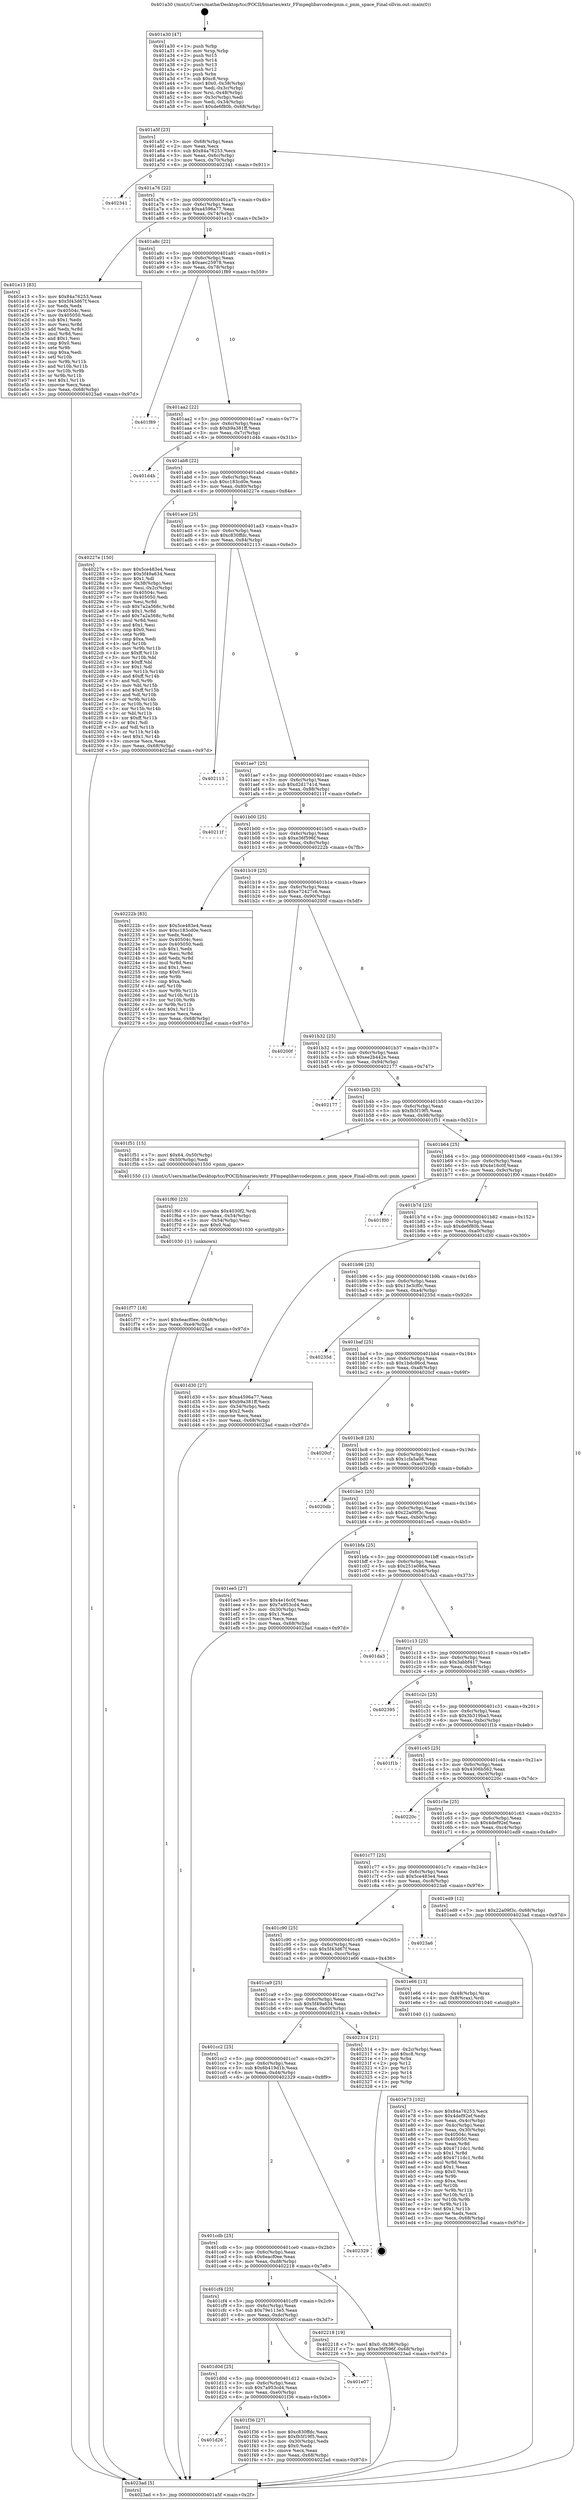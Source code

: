 digraph "0x401a30" {
  label = "0x401a30 (/mnt/c/Users/mathe/Desktop/tcc/POCII/binaries/extr_FFmpeglibavcodecpnm.c_pnm_space_Final-ollvm.out::main(0))"
  labelloc = "t"
  node[shape=record]

  Entry [label="",width=0.3,height=0.3,shape=circle,fillcolor=black,style=filled]
  "0x401a5f" [label="{
     0x401a5f [23]\l
     | [instrs]\l
     &nbsp;&nbsp;0x401a5f \<+3\>: mov -0x68(%rbp),%eax\l
     &nbsp;&nbsp;0x401a62 \<+2\>: mov %eax,%ecx\l
     &nbsp;&nbsp;0x401a64 \<+6\>: sub $0x84a76253,%ecx\l
     &nbsp;&nbsp;0x401a6a \<+3\>: mov %eax,-0x6c(%rbp)\l
     &nbsp;&nbsp;0x401a6d \<+3\>: mov %ecx,-0x70(%rbp)\l
     &nbsp;&nbsp;0x401a70 \<+6\>: je 0000000000402341 \<main+0x911\>\l
  }"]
  "0x402341" [label="{
     0x402341\l
  }", style=dashed]
  "0x401a76" [label="{
     0x401a76 [22]\l
     | [instrs]\l
     &nbsp;&nbsp;0x401a76 \<+5\>: jmp 0000000000401a7b \<main+0x4b\>\l
     &nbsp;&nbsp;0x401a7b \<+3\>: mov -0x6c(%rbp),%eax\l
     &nbsp;&nbsp;0x401a7e \<+5\>: sub $0xa4596a77,%eax\l
     &nbsp;&nbsp;0x401a83 \<+3\>: mov %eax,-0x74(%rbp)\l
     &nbsp;&nbsp;0x401a86 \<+6\>: je 0000000000401e13 \<main+0x3e3\>\l
  }"]
  Exit [label="",width=0.3,height=0.3,shape=circle,fillcolor=black,style=filled,peripheries=2]
  "0x401e13" [label="{
     0x401e13 [83]\l
     | [instrs]\l
     &nbsp;&nbsp;0x401e13 \<+5\>: mov $0x84a76253,%eax\l
     &nbsp;&nbsp;0x401e18 \<+5\>: mov $0x5f43d67f,%ecx\l
     &nbsp;&nbsp;0x401e1d \<+2\>: xor %edx,%edx\l
     &nbsp;&nbsp;0x401e1f \<+7\>: mov 0x40504c,%esi\l
     &nbsp;&nbsp;0x401e26 \<+7\>: mov 0x405050,%edi\l
     &nbsp;&nbsp;0x401e2d \<+3\>: sub $0x1,%edx\l
     &nbsp;&nbsp;0x401e30 \<+3\>: mov %esi,%r8d\l
     &nbsp;&nbsp;0x401e33 \<+3\>: add %edx,%r8d\l
     &nbsp;&nbsp;0x401e36 \<+4\>: imul %r8d,%esi\l
     &nbsp;&nbsp;0x401e3a \<+3\>: and $0x1,%esi\l
     &nbsp;&nbsp;0x401e3d \<+3\>: cmp $0x0,%esi\l
     &nbsp;&nbsp;0x401e40 \<+4\>: sete %r9b\l
     &nbsp;&nbsp;0x401e44 \<+3\>: cmp $0xa,%edi\l
     &nbsp;&nbsp;0x401e47 \<+4\>: setl %r10b\l
     &nbsp;&nbsp;0x401e4b \<+3\>: mov %r9b,%r11b\l
     &nbsp;&nbsp;0x401e4e \<+3\>: and %r10b,%r11b\l
     &nbsp;&nbsp;0x401e51 \<+3\>: xor %r10b,%r9b\l
     &nbsp;&nbsp;0x401e54 \<+3\>: or %r9b,%r11b\l
     &nbsp;&nbsp;0x401e57 \<+4\>: test $0x1,%r11b\l
     &nbsp;&nbsp;0x401e5b \<+3\>: cmovne %ecx,%eax\l
     &nbsp;&nbsp;0x401e5e \<+3\>: mov %eax,-0x68(%rbp)\l
     &nbsp;&nbsp;0x401e61 \<+5\>: jmp 00000000004023ad \<main+0x97d\>\l
  }"]
  "0x401a8c" [label="{
     0x401a8c [22]\l
     | [instrs]\l
     &nbsp;&nbsp;0x401a8c \<+5\>: jmp 0000000000401a91 \<main+0x61\>\l
     &nbsp;&nbsp;0x401a91 \<+3\>: mov -0x6c(%rbp),%eax\l
     &nbsp;&nbsp;0x401a94 \<+5\>: sub $0xaec25978,%eax\l
     &nbsp;&nbsp;0x401a99 \<+3\>: mov %eax,-0x78(%rbp)\l
     &nbsp;&nbsp;0x401a9c \<+6\>: je 0000000000401f89 \<main+0x559\>\l
  }"]
  "0x401f77" [label="{
     0x401f77 [18]\l
     | [instrs]\l
     &nbsp;&nbsp;0x401f77 \<+7\>: movl $0x6eacf0ee,-0x68(%rbp)\l
     &nbsp;&nbsp;0x401f7e \<+6\>: mov %eax,-0xe4(%rbp)\l
     &nbsp;&nbsp;0x401f84 \<+5\>: jmp 00000000004023ad \<main+0x97d\>\l
  }"]
  "0x401f89" [label="{
     0x401f89\l
  }", style=dashed]
  "0x401aa2" [label="{
     0x401aa2 [22]\l
     | [instrs]\l
     &nbsp;&nbsp;0x401aa2 \<+5\>: jmp 0000000000401aa7 \<main+0x77\>\l
     &nbsp;&nbsp;0x401aa7 \<+3\>: mov -0x6c(%rbp),%eax\l
     &nbsp;&nbsp;0x401aaa \<+5\>: sub $0xb9a381ff,%eax\l
     &nbsp;&nbsp;0x401aaf \<+3\>: mov %eax,-0x7c(%rbp)\l
     &nbsp;&nbsp;0x401ab2 \<+6\>: je 0000000000401d4b \<main+0x31b\>\l
  }"]
  "0x401f60" [label="{
     0x401f60 [23]\l
     | [instrs]\l
     &nbsp;&nbsp;0x401f60 \<+10\>: movabs $0x4030f2,%rdi\l
     &nbsp;&nbsp;0x401f6a \<+3\>: mov %eax,-0x54(%rbp)\l
     &nbsp;&nbsp;0x401f6d \<+3\>: mov -0x54(%rbp),%esi\l
     &nbsp;&nbsp;0x401f70 \<+2\>: mov $0x0,%al\l
     &nbsp;&nbsp;0x401f72 \<+5\>: call 0000000000401030 \<printf@plt\>\l
     | [calls]\l
     &nbsp;&nbsp;0x401030 \{1\} (unknown)\l
  }"]
  "0x401d4b" [label="{
     0x401d4b\l
  }", style=dashed]
  "0x401ab8" [label="{
     0x401ab8 [22]\l
     | [instrs]\l
     &nbsp;&nbsp;0x401ab8 \<+5\>: jmp 0000000000401abd \<main+0x8d\>\l
     &nbsp;&nbsp;0x401abd \<+3\>: mov -0x6c(%rbp),%eax\l
     &nbsp;&nbsp;0x401ac0 \<+5\>: sub $0xc183cd0e,%eax\l
     &nbsp;&nbsp;0x401ac5 \<+3\>: mov %eax,-0x80(%rbp)\l
     &nbsp;&nbsp;0x401ac8 \<+6\>: je 000000000040227e \<main+0x84e\>\l
  }"]
  "0x401d26" [label="{
     0x401d26\l
  }", style=dashed]
  "0x40227e" [label="{
     0x40227e [150]\l
     | [instrs]\l
     &nbsp;&nbsp;0x40227e \<+5\>: mov $0x5ce483e4,%eax\l
     &nbsp;&nbsp;0x402283 \<+5\>: mov $0x5f49a634,%ecx\l
     &nbsp;&nbsp;0x402288 \<+2\>: mov $0x1,%dl\l
     &nbsp;&nbsp;0x40228a \<+3\>: mov -0x38(%rbp),%esi\l
     &nbsp;&nbsp;0x40228d \<+3\>: mov %esi,-0x2c(%rbp)\l
     &nbsp;&nbsp;0x402290 \<+7\>: mov 0x40504c,%esi\l
     &nbsp;&nbsp;0x402297 \<+7\>: mov 0x405050,%edi\l
     &nbsp;&nbsp;0x40229e \<+3\>: mov %esi,%r8d\l
     &nbsp;&nbsp;0x4022a1 \<+7\>: sub $0x7a2a568c,%r8d\l
     &nbsp;&nbsp;0x4022a8 \<+4\>: sub $0x1,%r8d\l
     &nbsp;&nbsp;0x4022ac \<+7\>: add $0x7a2a568c,%r8d\l
     &nbsp;&nbsp;0x4022b3 \<+4\>: imul %r8d,%esi\l
     &nbsp;&nbsp;0x4022b7 \<+3\>: and $0x1,%esi\l
     &nbsp;&nbsp;0x4022ba \<+3\>: cmp $0x0,%esi\l
     &nbsp;&nbsp;0x4022bd \<+4\>: sete %r9b\l
     &nbsp;&nbsp;0x4022c1 \<+3\>: cmp $0xa,%edi\l
     &nbsp;&nbsp;0x4022c4 \<+4\>: setl %r10b\l
     &nbsp;&nbsp;0x4022c8 \<+3\>: mov %r9b,%r11b\l
     &nbsp;&nbsp;0x4022cb \<+4\>: xor $0xff,%r11b\l
     &nbsp;&nbsp;0x4022cf \<+3\>: mov %r10b,%bl\l
     &nbsp;&nbsp;0x4022d2 \<+3\>: xor $0xff,%bl\l
     &nbsp;&nbsp;0x4022d5 \<+3\>: xor $0x1,%dl\l
     &nbsp;&nbsp;0x4022d8 \<+3\>: mov %r11b,%r14b\l
     &nbsp;&nbsp;0x4022db \<+4\>: and $0xff,%r14b\l
     &nbsp;&nbsp;0x4022df \<+3\>: and %dl,%r9b\l
     &nbsp;&nbsp;0x4022e2 \<+3\>: mov %bl,%r15b\l
     &nbsp;&nbsp;0x4022e5 \<+4\>: and $0xff,%r15b\l
     &nbsp;&nbsp;0x4022e9 \<+3\>: and %dl,%r10b\l
     &nbsp;&nbsp;0x4022ec \<+3\>: or %r9b,%r14b\l
     &nbsp;&nbsp;0x4022ef \<+3\>: or %r10b,%r15b\l
     &nbsp;&nbsp;0x4022f2 \<+3\>: xor %r15b,%r14b\l
     &nbsp;&nbsp;0x4022f5 \<+3\>: or %bl,%r11b\l
     &nbsp;&nbsp;0x4022f8 \<+4\>: xor $0xff,%r11b\l
     &nbsp;&nbsp;0x4022fc \<+3\>: or $0x1,%dl\l
     &nbsp;&nbsp;0x4022ff \<+3\>: and %dl,%r11b\l
     &nbsp;&nbsp;0x402302 \<+3\>: or %r11b,%r14b\l
     &nbsp;&nbsp;0x402305 \<+4\>: test $0x1,%r14b\l
     &nbsp;&nbsp;0x402309 \<+3\>: cmovne %ecx,%eax\l
     &nbsp;&nbsp;0x40230c \<+3\>: mov %eax,-0x68(%rbp)\l
     &nbsp;&nbsp;0x40230f \<+5\>: jmp 00000000004023ad \<main+0x97d\>\l
  }"]
  "0x401ace" [label="{
     0x401ace [25]\l
     | [instrs]\l
     &nbsp;&nbsp;0x401ace \<+5\>: jmp 0000000000401ad3 \<main+0xa3\>\l
     &nbsp;&nbsp;0x401ad3 \<+3\>: mov -0x6c(%rbp),%eax\l
     &nbsp;&nbsp;0x401ad6 \<+5\>: sub $0xc830ffdc,%eax\l
     &nbsp;&nbsp;0x401adb \<+6\>: mov %eax,-0x84(%rbp)\l
     &nbsp;&nbsp;0x401ae1 \<+6\>: je 0000000000402113 \<main+0x6e3\>\l
  }"]
  "0x401f36" [label="{
     0x401f36 [27]\l
     | [instrs]\l
     &nbsp;&nbsp;0x401f36 \<+5\>: mov $0xc830ffdc,%eax\l
     &nbsp;&nbsp;0x401f3b \<+5\>: mov $0xfb5f19f5,%ecx\l
     &nbsp;&nbsp;0x401f40 \<+3\>: mov -0x30(%rbp),%edx\l
     &nbsp;&nbsp;0x401f43 \<+3\>: cmp $0x0,%edx\l
     &nbsp;&nbsp;0x401f46 \<+3\>: cmove %ecx,%eax\l
     &nbsp;&nbsp;0x401f49 \<+3\>: mov %eax,-0x68(%rbp)\l
     &nbsp;&nbsp;0x401f4c \<+5\>: jmp 00000000004023ad \<main+0x97d\>\l
  }"]
  "0x402113" [label="{
     0x402113\l
  }", style=dashed]
  "0x401ae7" [label="{
     0x401ae7 [25]\l
     | [instrs]\l
     &nbsp;&nbsp;0x401ae7 \<+5\>: jmp 0000000000401aec \<main+0xbc\>\l
     &nbsp;&nbsp;0x401aec \<+3\>: mov -0x6c(%rbp),%eax\l
     &nbsp;&nbsp;0x401aef \<+5\>: sub $0xd2d1741d,%eax\l
     &nbsp;&nbsp;0x401af4 \<+6\>: mov %eax,-0x88(%rbp)\l
     &nbsp;&nbsp;0x401afa \<+6\>: je 000000000040211f \<main+0x6ef\>\l
  }"]
  "0x401d0d" [label="{
     0x401d0d [25]\l
     | [instrs]\l
     &nbsp;&nbsp;0x401d0d \<+5\>: jmp 0000000000401d12 \<main+0x2e2\>\l
     &nbsp;&nbsp;0x401d12 \<+3\>: mov -0x6c(%rbp),%eax\l
     &nbsp;&nbsp;0x401d15 \<+5\>: sub $0x7a953cd4,%eax\l
     &nbsp;&nbsp;0x401d1a \<+6\>: mov %eax,-0xe0(%rbp)\l
     &nbsp;&nbsp;0x401d20 \<+6\>: je 0000000000401f36 \<main+0x506\>\l
  }"]
  "0x40211f" [label="{
     0x40211f\l
  }", style=dashed]
  "0x401b00" [label="{
     0x401b00 [25]\l
     | [instrs]\l
     &nbsp;&nbsp;0x401b00 \<+5\>: jmp 0000000000401b05 \<main+0xd5\>\l
     &nbsp;&nbsp;0x401b05 \<+3\>: mov -0x6c(%rbp),%eax\l
     &nbsp;&nbsp;0x401b08 \<+5\>: sub $0xe36f596f,%eax\l
     &nbsp;&nbsp;0x401b0d \<+6\>: mov %eax,-0x8c(%rbp)\l
     &nbsp;&nbsp;0x401b13 \<+6\>: je 000000000040222b \<main+0x7fb\>\l
  }"]
  "0x401e07" [label="{
     0x401e07\l
  }", style=dashed]
  "0x40222b" [label="{
     0x40222b [83]\l
     | [instrs]\l
     &nbsp;&nbsp;0x40222b \<+5\>: mov $0x5ce483e4,%eax\l
     &nbsp;&nbsp;0x402230 \<+5\>: mov $0xc183cd0e,%ecx\l
     &nbsp;&nbsp;0x402235 \<+2\>: xor %edx,%edx\l
     &nbsp;&nbsp;0x402237 \<+7\>: mov 0x40504c,%esi\l
     &nbsp;&nbsp;0x40223e \<+7\>: mov 0x405050,%edi\l
     &nbsp;&nbsp;0x402245 \<+3\>: sub $0x1,%edx\l
     &nbsp;&nbsp;0x402248 \<+3\>: mov %esi,%r8d\l
     &nbsp;&nbsp;0x40224b \<+3\>: add %edx,%r8d\l
     &nbsp;&nbsp;0x40224e \<+4\>: imul %r8d,%esi\l
     &nbsp;&nbsp;0x402252 \<+3\>: and $0x1,%esi\l
     &nbsp;&nbsp;0x402255 \<+3\>: cmp $0x0,%esi\l
     &nbsp;&nbsp;0x402258 \<+4\>: sete %r9b\l
     &nbsp;&nbsp;0x40225c \<+3\>: cmp $0xa,%edi\l
     &nbsp;&nbsp;0x40225f \<+4\>: setl %r10b\l
     &nbsp;&nbsp;0x402263 \<+3\>: mov %r9b,%r11b\l
     &nbsp;&nbsp;0x402266 \<+3\>: and %r10b,%r11b\l
     &nbsp;&nbsp;0x402269 \<+3\>: xor %r10b,%r9b\l
     &nbsp;&nbsp;0x40226c \<+3\>: or %r9b,%r11b\l
     &nbsp;&nbsp;0x40226f \<+4\>: test $0x1,%r11b\l
     &nbsp;&nbsp;0x402273 \<+3\>: cmovne %ecx,%eax\l
     &nbsp;&nbsp;0x402276 \<+3\>: mov %eax,-0x68(%rbp)\l
     &nbsp;&nbsp;0x402279 \<+5\>: jmp 00000000004023ad \<main+0x97d\>\l
  }"]
  "0x401b19" [label="{
     0x401b19 [25]\l
     | [instrs]\l
     &nbsp;&nbsp;0x401b19 \<+5\>: jmp 0000000000401b1e \<main+0xee\>\l
     &nbsp;&nbsp;0x401b1e \<+3\>: mov -0x6c(%rbp),%eax\l
     &nbsp;&nbsp;0x401b21 \<+5\>: sub $0xe72427c6,%eax\l
     &nbsp;&nbsp;0x401b26 \<+6\>: mov %eax,-0x90(%rbp)\l
     &nbsp;&nbsp;0x401b2c \<+6\>: je 000000000040200f \<main+0x5df\>\l
  }"]
  "0x401cf4" [label="{
     0x401cf4 [25]\l
     | [instrs]\l
     &nbsp;&nbsp;0x401cf4 \<+5\>: jmp 0000000000401cf9 \<main+0x2c9\>\l
     &nbsp;&nbsp;0x401cf9 \<+3\>: mov -0x6c(%rbp),%eax\l
     &nbsp;&nbsp;0x401cfc \<+5\>: sub $0x79e113e5,%eax\l
     &nbsp;&nbsp;0x401d01 \<+6\>: mov %eax,-0xdc(%rbp)\l
     &nbsp;&nbsp;0x401d07 \<+6\>: je 0000000000401e07 \<main+0x3d7\>\l
  }"]
  "0x40200f" [label="{
     0x40200f\l
  }", style=dashed]
  "0x401b32" [label="{
     0x401b32 [25]\l
     | [instrs]\l
     &nbsp;&nbsp;0x401b32 \<+5\>: jmp 0000000000401b37 \<main+0x107\>\l
     &nbsp;&nbsp;0x401b37 \<+3\>: mov -0x6c(%rbp),%eax\l
     &nbsp;&nbsp;0x401b3a \<+5\>: sub $0xee2b442e,%eax\l
     &nbsp;&nbsp;0x401b3f \<+6\>: mov %eax,-0x94(%rbp)\l
     &nbsp;&nbsp;0x401b45 \<+6\>: je 0000000000402177 \<main+0x747\>\l
  }"]
  "0x402218" [label="{
     0x402218 [19]\l
     | [instrs]\l
     &nbsp;&nbsp;0x402218 \<+7\>: movl $0x0,-0x38(%rbp)\l
     &nbsp;&nbsp;0x40221f \<+7\>: movl $0xe36f596f,-0x68(%rbp)\l
     &nbsp;&nbsp;0x402226 \<+5\>: jmp 00000000004023ad \<main+0x97d\>\l
  }"]
  "0x402177" [label="{
     0x402177\l
  }", style=dashed]
  "0x401b4b" [label="{
     0x401b4b [25]\l
     | [instrs]\l
     &nbsp;&nbsp;0x401b4b \<+5\>: jmp 0000000000401b50 \<main+0x120\>\l
     &nbsp;&nbsp;0x401b50 \<+3\>: mov -0x6c(%rbp),%eax\l
     &nbsp;&nbsp;0x401b53 \<+5\>: sub $0xfb5f19f5,%eax\l
     &nbsp;&nbsp;0x401b58 \<+6\>: mov %eax,-0x98(%rbp)\l
     &nbsp;&nbsp;0x401b5e \<+6\>: je 0000000000401f51 \<main+0x521\>\l
  }"]
  "0x401cdb" [label="{
     0x401cdb [25]\l
     | [instrs]\l
     &nbsp;&nbsp;0x401cdb \<+5\>: jmp 0000000000401ce0 \<main+0x2b0\>\l
     &nbsp;&nbsp;0x401ce0 \<+3\>: mov -0x6c(%rbp),%eax\l
     &nbsp;&nbsp;0x401ce3 \<+5\>: sub $0x6eacf0ee,%eax\l
     &nbsp;&nbsp;0x401ce8 \<+6\>: mov %eax,-0xd8(%rbp)\l
     &nbsp;&nbsp;0x401cee \<+6\>: je 0000000000402218 \<main+0x7e8\>\l
  }"]
  "0x401f51" [label="{
     0x401f51 [15]\l
     | [instrs]\l
     &nbsp;&nbsp;0x401f51 \<+7\>: movl $0x64,-0x50(%rbp)\l
     &nbsp;&nbsp;0x401f58 \<+3\>: mov -0x50(%rbp),%edi\l
     &nbsp;&nbsp;0x401f5b \<+5\>: call 0000000000401550 \<pnm_space\>\l
     | [calls]\l
     &nbsp;&nbsp;0x401550 \{1\} (/mnt/c/Users/mathe/Desktop/tcc/POCII/binaries/extr_FFmpeglibavcodecpnm.c_pnm_space_Final-ollvm.out::pnm_space)\l
  }"]
  "0x401b64" [label="{
     0x401b64 [25]\l
     | [instrs]\l
     &nbsp;&nbsp;0x401b64 \<+5\>: jmp 0000000000401b69 \<main+0x139\>\l
     &nbsp;&nbsp;0x401b69 \<+3\>: mov -0x6c(%rbp),%eax\l
     &nbsp;&nbsp;0x401b6c \<+5\>: sub $0x4e16c0f,%eax\l
     &nbsp;&nbsp;0x401b71 \<+6\>: mov %eax,-0x9c(%rbp)\l
     &nbsp;&nbsp;0x401b77 \<+6\>: je 0000000000401f00 \<main+0x4d0\>\l
  }"]
  "0x402329" [label="{
     0x402329\l
  }", style=dashed]
  "0x401f00" [label="{
     0x401f00\l
  }", style=dashed]
  "0x401b7d" [label="{
     0x401b7d [25]\l
     | [instrs]\l
     &nbsp;&nbsp;0x401b7d \<+5\>: jmp 0000000000401b82 \<main+0x152\>\l
     &nbsp;&nbsp;0x401b82 \<+3\>: mov -0x6c(%rbp),%eax\l
     &nbsp;&nbsp;0x401b85 \<+5\>: sub $0xde6f80b,%eax\l
     &nbsp;&nbsp;0x401b8a \<+6\>: mov %eax,-0xa0(%rbp)\l
     &nbsp;&nbsp;0x401b90 \<+6\>: je 0000000000401d30 \<main+0x300\>\l
  }"]
  "0x401cc2" [label="{
     0x401cc2 [25]\l
     | [instrs]\l
     &nbsp;&nbsp;0x401cc2 \<+5\>: jmp 0000000000401cc7 \<main+0x297\>\l
     &nbsp;&nbsp;0x401cc7 \<+3\>: mov -0x6c(%rbp),%eax\l
     &nbsp;&nbsp;0x401cca \<+5\>: sub $0x6b419d1b,%eax\l
     &nbsp;&nbsp;0x401ccf \<+6\>: mov %eax,-0xd4(%rbp)\l
     &nbsp;&nbsp;0x401cd5 \<+6\>: je 0000000000402329 \<main+0x8f9\>\l
  }"]
  "0x401d30" [label="{
     0x401d30 [27]\l
     | [instrs]\l
     &nbsp;&nbsp;0x401d30 \<+5\>: mov $0xa4596a77,%eax\l
     &nbsp;&nbsp;0x401d35 \<+5\>: mov $0xb9a381ff,%ecx\l
     &nbsp;&nbsp;0x401d3a \<+3\>: mov -0x34(%rbp),%edx\l
     &nbsp;&nbsp;0x401d3d \<+3\>: cmp $0x2,%edx\l
     &nbsp;&nbsp;0x401d40 \<+3\>: cmovne %ecx,%eax\l
     &nbsp;&nbsp;0x401d43 \<+3\>: mov %eax,-0x68(%rbp)\l
     &nbsp;&nbsp;0x401d46 \<+5\>: jmp 00000000004023ad \<main+0x97d\>\l
  }"]
  "0x401b96" [label="{
     0x401b96 [25]\l
     | [instrs]\l
     &nbsp;&nbsp;0x401b96 \<+5\>: jmp 0000000000401b9b \<main+0x16b\>\l
     &nbsp;&nbsp;0x401b9b \<+3\>: mov -0x6c(%rbp),%eax\l
     &nbsp;&nbsp;0x401b9e \<+5\>: sub $0x13e3cf0c,%eax\l
     &nbsp;&nbsp;0x401ba3 \<+6\>: mov %eax,-0xa4(%rbp)\l
     &nbsp;&nbsp;0x401ba9 \<+6\>: je 000000000040235d \<main+0x92d\>\l
  }"]
  "0x4023ad" [label="{
     0x4023ad [5]\l
     | [instrs]\l
     &nbsp;&nbsp;0x4023ad \<+5\>: jmp 0000000000401a5f \<main+0x2f\>\l
  }"]
  "0x401a30" [label="{
     0x401a30 [47]\l
     | [instrs]\l
     &nbsp;&nbsp;0x401a30 \<+1\>: push %rbp\l
     &nbsp;&nbsp;0x401a31 \<+3\>: mov %rsp,%rbp\l
     &nbsp;&nbsp;0x401a34 \<+2\>: push %r15\l
     &nbsp;&nbsp;0x401a36 \<+2\>: push %r14\l
     &nbsp;&nbsp;0x401a38 \<+2\>: push %r13\l
     &nbsp;&nbsp;0x401a3a \<+2\>: push %r12\l
     &nbsp;&nbsp;0x401a3c \<+1\>: push %rbx\l
     &nbsp;&nbsp;0x401a3d \<+7\>: sub $0xc8,%rsp\l
     &nbsp;&nbsp;0x401a44 \<+7\>: movl $0x0,-0x38(%rbp)\l
     &nbsp;&nbsp;0x401a4b \<+3\>: mov %edi,-0x3c(%rbp)\l
     &nbsp;&nbsp;0x401a4e \<+4\>: mov %rsi,-0x48(%rbp)\l
     &nbsp;&nbsp;0x401a52 \<+3\>: mov -0x3c(%rbp),%edi\l
     &nbsp;&nbsp;0x401a55 \<+3\>: mov %edi,-0x34(%rbp)\l
     &nbsp;&nbsp;0x401a58 \<+7\>: movl $0xde6f80b,-0x68(%rbp)\l
  }"]
  "0x402314" [label="{
     0x402314 [21]\l
     | [instrs]\l
     &nbsp;&nbsp;0x402314 \<+3\>: mov -0x2c(%rbp),%eax\l
     &nbsp;&nbsp;0x402317 \<+7\>: add $0xc8,%rsp\l
     &nbsp;&nbsp;0x40231e \<+1\>: pop %rbx\l
     &nbsp;&nbsp;0x40231f \<+2\>: pop %r12\l
     &nbsp;&nbsp;0x402321 \<+2\>: pop %r13\l
     &nbsp;&nbsp;0x402323 \<+2\>: pop %r14\l
     &nbsp;&nbsp;0x402325 \<+2\>: pop %r15\l
     &nbsp;&nbsp;0x402327 \<+1\>: pop %rbp\l
     &nbsp;&nbsp;0x402328 \<+1\>: ret\l
  }"]
  "0x40235d" [label="{
     0x40235d\l
  }", style=dashed]
  "0x401baf" [label="{
     0x401baf [25]\l
     | [instrs]\l
     &nbsp;&nbsp;0x401baf \<+5\>: jmp 0000000000401bb4 \<main+0x184\>\l
     &nbsp;&nbsp;0x401bb4 \<+3\>: mov -0x6c(%rbp),%eax\l
     &nbsp;&nbsp;0x401bb7 \<+5\>: sub $0x1bdc86cd,%eax\l
     &nbsp;&nbsp;0x401bbc \<+6\>: mov %eax,-0xa8(%rbp)\l
     &nbsp;&nbsp;0x401bc2 \<+6\>: je 00000000004020cf \<main+0x69f\>\l
  }"]
  "0x401e73" [label="{
     0x401e73 [102]\l
     | [instrs]\l
     &nbsp;&nbsp;0x401e73 \<+5\>: mov $0x84a76253,%ecx\l
     &nbsp;&nbsp;0x401e78 \<+5\>: mov $0x4def92ef,%edx\l
     &nbsp;&nbsp;0x401e7d \<+3\>: mov %eax,-0x4c(%rbp)\l
     &nbsp;&nbsp;0x401e80 \<+3\>: mov -0x4c(%rbp),%eax\l
     &nbsp;&nbsp;0x401e83 \<+3\>: mov %eax,-0x30(%rbp)\l
     &nbsp;&nbsp;0x401e86 \<+7\>: mov 0x40504c,%eax\l
     &nbsp;&nbsp;0x401e8d \<+7\>: mov 0x405050,%esi\l
     &nbsp;&nbsp;0x401e94 \<+3\>: mov %eax,%r8d\l
     &nbsp;&nbsp;0x401e97 \<+7\>: sub $0x4711dc1,%r8d\l
     &nbsp;&nbsp;0x401e9e \<+4\>: sub $0x1,%r8d\l
     &nbsp;&nbsp;0x401ea2 \<+7\>: add $0x4711dc1,%r8d\l
     &nbsp;&nbsp;0x401ea9 \<+4\>: imul %r8d,%eax\l
     &nbsp;&nbsp;0x401ead \<+3\>: and $0x1,%eax\l
     &nbsp;&nbsp;0x401eb0 \<+3\>: cmp $0x0,%eax\l
     &nbsp;&nbsp;0x401eb3 \<+4\>: sete %r9b\l
     &nbsp;&nbsp;0x401eb7 \<+3\>: cmp $0xa,%esi\l
     &nbsp;&nbsp;0x401eba \<+4\>: setl %r10b\l
     &nbsp;&nbsp;0x401ebe \<+3\>: mov %r9b,%r11b\l
     &nbsp;&nbsp;0x401ec1 \<+3\>: and %r10b,%r11b\l
     &nbsp;&nbsp;0x401ec4 \<+3\>: xor %r10b,%r9b\l
     &nbsp;&nbsp;0x401ec7 \<+3\>: or %r9b,%r11b\l
     &nbsp;&nbsp;0x401eca \<+4\>: test $0x1,%r11b\l
     &nbsp;&nbsp;0x401ece \<+3\>: cmovne %edx,%ecx\l
     &nbsp;&nbsp;0x401ed1 \<+3\>: mov %ecx,-0x68(%rbp)\l
     &nbsp;&nbsp;0x401ed4 \<+5\>: jmp 00000000004023ad \<main+0x97d\>\l
  }"]
  "0x4020cf" [label="{
     0x4020cf\l
  }", style=dashed]
  "0x401bc8" [label="{
     0x401bc8 [25]\l
     | [instrs]\l
     &nbsp;&nbsp;0x401bc8 \<+5\>: jmp 0000000000401bcd \<main+0x19d\>\l
     &nbsp;&nbsp;0x401bcd \<+3\>: mov -0x6c(%rbp),%eax\l
     &nbsp;&nbsp;0x401bd0 \<+5\>: sub $0x1cfa5a08,%eax\l
     &nbsp;&nbsp;0x401bd5 \<+6\>: mov %eax,-0xac(%rbp)\l
     &nbsp;&nbsp;0x401bdb \<+6\>: je 00000000004020db \<main+0x6ab\>\l
  }"]
  "0x401ca9" [label="{
     0x401ca9 [25]\l
     | [instrs]\l
     &nbsp;&nbsp;0x401ca9 \<+5\>: jmp 0000000000401cae \<main+0x27e\>\l
     &nbsp;&nbsp;0x401cae \<+3\>: mov -0x6c(%rbp),%eax\l
     &nbsp;&nbsp;0x401cb1 \<+5\>: sub $0x5f49a634,%eax\l
     &nbsp;&nbsp;0x401cb6 \<+6\>: mov %eax,-0xd0(%rbp)\l
     &nbsp;&nbsp;0x401cbc \<+6\>: je 0000000000402314 \<main+0x8e4\>\l
  }"]
  "0x4020db" [label="{
     0x4020db\l
  }", style=dashed]
  "0x401be1" [label="{
     0x401be1 [25]\l
     | [instrs]\l
     &nbsp;&nbsp;0x401be1 \<+5\>: jmp 0000000000401be6 \<main+0x1b6\>\l
     &nbsp;&nbsp;0x401be6 \<+3\>: mov -0x6c(%rbp),%eax\l
     &nbsp;&nbsp;0x401be9 \<+5\>: sub $0x22a09f3c,%eax\l
     &nbsp;&nbsp;0x401bee \<+6\>: mov %eax,-0xb0(%rbp)\l
     &nbsp;&nbsp;0x401bf4 \<+6\>: je 0000000000401ee5 \<main+0x4b5\>\l
  }"]
  "0x401e66" [label="{
     0x401e66 [13]\l
     | [instrs]\l
     &nbsp;&nbsp;0x401e66 \<+4\>: mov -0x48(%rbp),%rax\l
     &nbsp;&nbsp;0x401e6a \<+4\>: mov 0x8(%rax),%rdi\l
     &nbsp;&nbsp;0x401e6e \<+5\>: call 0000000000401040 \<atoi@plt\>\l
     | [calls]\l
     &nbsp;&nbsp;0x401040 \{1\} (unknown)\l
  }"]
  "0x401ee5" [label="{
     0x401ee5 [27]\l
     | [instrs]\l
     &nbsp;&nbsp;0x401ee5 \<+5\>: mov $0x4e16c0f,%eax\l
     &nbsp;&nbsp;0x401eea \<+5\>: mov $0x7a953cd4,%ecx\l
     &nbsp;&nbsp;0x401eef \<+3\>: mov -0x30(%rbp),%edx\l
     &nbsp;&nbsp;0x401ef2 \<+3\>: cmp $0x1,%edx\l
     &nbsp;&nbsp;0x401ef5 \<+3\>: cmovl %ecx,%eax\l
     &nbsp;&nbsp;0x401ef8 \<+3\>: mov %eax,-0x68(%rbp)\l
     &nbsp;&nbsp;0x401efb \<+5\>: jmp 00000000004023ad \<main+0x97d\>\l
  }"]
  "0x401bfa" [label="{
     0x401bfa [25]\l
     | [instrs]\l
     &nbsp;&nbsp;0x401bfa \<+5\>: jmp 0000000000401bff \<main+0x1cf\>\l
     &nbsp;&nbsp;0x401bff \<+3\>: mov -0x6c(%rbp),%eax\l
     &nbsp;&nbsp;0x401c02 \<+5\>: sub $0x251e086a,%eax\l
     &nbsp;&nbsp;0x401c07 \<+6\>: mov %eax,-0xb4(%rbp)\l
     &nbsp;&nbsp;0x401c0d \<+6\>: je 0000000000401da3 \<main+0x373\>\l
  }"]
  "0x401c90" [label="{
     0x401c90 [25]\l
     | [instrs]\l
     &nbsp;&nbsp;0x401c90 \<+5\>: jmp 0000000000401c95 \<main+0x265\>\l
     &nbsp;&nbsp;0x401c95 \<+3\>: mov -0x6c(%rbp),%eax\l
     &nbsp;&nbsp;0x401c98 \<+5\>: sub $0x5f43d67f,%eax\l
     &nbsp;&nbsp;0x401c9d \<+6\>: mov %eax,-0xcc(%rbp)\l
     &nbsp;&nbsp;0x401ca3 \<+6\>: je 0000000000401e66 \<main+0x436\>\l
  }"]
  "0x401da3" [label="{
     0x401da3\l
  }", style=dashed]
  "0x401c13" [label="{
     0x401c13 [25]\l
     | [instrs]\l
     &nbsp;&nbsp;0x401c13 \<+5\>: jmp 0000000000401c18 \<main+0x1e8\>\l
     &nbsp;&nbsp;0x401c18 \<+3\>: mov -0x6c(%rbp),%eax\l
     &nbsp;&nbsp;0x401c1b \<+5\>: sub $0x3abbf417,%eax\l
     &nbsp;&nbsp;0x401c20 \<+6\>: mov %eax,-0xb8(%rbp)\l
     &nbsp;&nbsp;0x401c26 \<+6\>: je 0000000000402395 \<main+0x965\>\l
  }"]
  "0x4023a6" [label="{
     0x4023a6\l
  }", style=dashed]
  "0x402395" [label="{
     0x402395\l
  }", style=dashed]
  "0x401c2c" [label="{
     0x401c2c [25]\l
     | [instrs]\l
     &nbsp;&nbsp;0x401c2c \<+5\>: jmp 0000000000401c31 \<main+0x201\>\l
     &nbsp;&nbsp;0x401c31 \<+3\>: mov -0x6c(%rbp),%eax\l
     &nbsp;&nbsp;0x401c34 \<+5\>: sub $0x3b319ba3,%eax\l
     &nbsp;&nbsp;0x401c39 \<+6\>: mov %eax,-0xbc(%rbp)\l
     &nbsp;&nbsp;0x401c3f \<+6\>: je 0000000000401f1b \<main+0x4eb\>\l
  }"]
  "0x401c77" [label="{
     0x401c77 [25]\l
     | [instrs]\l
     &nbsp;&nbsp;0x401c77 \<+5\>: jmp 0000000000401c7c \<main+0x24c\>\l
     &nbsp;&nbsp;0x401c7c \<+3\>: mov -0x6c(%rbp),%eax\l
     &nbsp;&nbsp;0x401c7f \<+5\>: sub $0x5ce483e4,%eax\l
     &nbsp;&nbsp;0x401c84 \<+6\>: mov %eax,-0xc8(%rbp)\l
     &nbsp;&nbsp;0x401c8a \<+6\>: je 00000000004023a6 \<main+0x976\>\l
  }"]
  "0x401f1b" [label="{
     0x401f1b\l
  }", style=dashed]
  "0x401c45" [label="{
     0x401c45 [25]\l
     | [instrs]\l
     &nbsp;&nbsp;0x401c45 \<+5\>: jmp 0000000000401c4a \<main+0x21a\>\l
     &nbsp;&nbsp;0x401c4a \<+3\>: mov -0x6c(%rbp),%eax\l
     &nbsp;&nbsp;0x401c4d \<+5\>: sub $0x4306b562,%eax\l
     &nbsp;&nbsp;0x401c52 \<+6\>: mov %eax,-0xc0(%rbp)\l
     &nbsp;&nbsp;0x401c58 \<+6\>: je 000000000040220c \<main+0x7dc\>\l
  }"]
  "0x401ed9" [label="{
     0x401ed9 [12]\l
     | [instrs]\l
     &nbsp;&nbsp;0x401ed9 \<+7\>: movl $0x22a09f3c,-0x68(%rbp)\l
     &nbsp;&nbsp;0x401ee0 \<+5\>: jmp 00000000004023ad \<main+0x97d\>\l
  }"]
  "0x40220c" [label="{
     0x40220c\l
  }", style=dashed]
  "0x401c5e" [label="{
     0x401c5e [25]\l
     | [instrs]\l
     &nbsp;&nbsp;0x401c5e \<+5\>: jmp 0000000000401c63 \<main+0x233\>\l
     &nbsp;&nbsp;0x401c63 \<+3\>: mov -0x6c(%rbp),%eax\l
     &nbsp;&nbsp;0x401c66 \<+5\>: sub $0x4def92ef,%eax\l
     &nbsp;&nbsp;0x401c6b \<+6\>: mov %eax,-0xc4(%rbp)\l
     &nbsp;&nbsp;0x401c71 \<+6\>: je 0000000000401ed9 \<main+0x4a9\>\l
  }"]
  Entry -> "0x401a30" [label=" 1"]
  "0x401a5f" -> "0x402341" [label=" 0"]
  "0x401a5f" -> "0x401a76" [label=" 11"]
  "0x402314" -> Exit [label=" 1"]
  "0x401a76" -> "0x401e13" [label=" 1"]
  "0x401a76" -> "0x401a8c" [label=" 10"]
  "0x40227e" -> "0x4023ad" [label=" 1"]
  "0x401a8c" -> "0x401f89" [label=" 0"]
  "0x401a8c" -> "0x401aa2" [label=" 10"]
  "0x40222b" -> "0x4023ad" [label=" 1"]
  "0x401aa2" -> "0x401d4b" [label=" 0"]
  "0x401aa2" -> "0x401ab8" [label=" 10"]
  "0x402218" -> "0x4023ad" [label=" 1"]
  "0x401ab8" -> "0x40227e" [label=" 1"]
  "0x401ab8" -> "0x401ace" [label=" 9"]
  "0x401f77" -> "0x4023ad" [label=" 1"]
  "0x401ace" -> "0x402113" [label=" 0"]
  "0x401ace" -> "0x401ae7" [label=" 9"]
  "0x401f60" -> "0x401f77" [label=" 1"]
  "0x401ae7" -> "0x40211f" [label=" 0"]
  "0x401ae7" -> "0x401b00" [label=" 9"]
  "0x401f36" -> "0x4023ad" [label=" 1"]
  "0x401b00" -> "0x40222b" [label=" 1"]
  "0x401b00" -> "0x401b19" [label=" 8"]
  "0x401d0d" -> "0x401d26" [label=" 0"]
  "0x401b19" -> "0x40200f" [label=" 0"]
  "0x401b19" -> "0x401b32" [label=" 8"]
  "0x401f51" -> "0x401f60" [label=" 1"]
  "0x401b32" -> "0x402177" [label=" 0"]
  "0x401b32" -> "0x401b4b" [label=" 8"]
  "0x401cf4" -> "0x401d0d" [label=" 1"]
  "0x401b4b" -> "0x401f51" [label=" 1"]
  "0x401b4b" -> "0x401b64" [label=" 7"]
  "0x401d0d" -> "0x401f36" [label=" 1"]
  "0x401b64" -> "0x401f00" [label=" 0"]
  "0x401b64" -> "0x401b7d" [label=" 7"]
  "0x401cdb" -> "0x401cf4" [label=" 1"]
  "0x401b7d" -> "0x401d30" [label=" 1"]
  "0x401b7d" -> "0x401b96" [label=" 6"]
  "0x401d30" -> "0x4023ad" [label=" 1"]
  "0x401a30" -> "0x401a5f" [label=" 1"]
  "0x4023ad" -> "0x401a5f" [label=" 10"]
  "0x401e13" -> "0x4023ad" [label=" 1"]
  "0x401cf4" -> "0x401e07" [label=" 0"]
  "0x401b96" -> "0x40235d" [label=" 0"]
  "0x401b96" -> "0x401baf" [label=" 6"]
  "0x401cc2" -> "0x401cdb" [label=" 2"]
  "0x401baf" -> "0x4020cf" [label=" 0"]
  "0x401baf" -> "0x401bc8" [label=" 6"]
  "0x401cdb" -> "0x402218" [label=" 1"]
  "0x401bc8" -> "0x4020db" [label=" 0"]
  "0x401bc8" -> "0x401be1" [label=" 6"]
  "0x401ca9" -> "0x401cc2" [label=" 2"]
  "0x401be1" -> "0x401ee5" [label=" 1"]
  "0x401be1" -> "0x401bfa" [label=" 5"]
  "0x401ca9" -> "0x402314" [label=" 1"]
  "0x401bfa" -> "0x401da3" [label=" 0"]
  "0x401bfa" -> "0x401c13" [label=" 5"]
  "0x401ee5" -> "0x4023ad" [label=" 1"]
  "0x401c13" -> "0x402395" [label=" 0"]
  "0x401c13" -> "0x401c2c" [label=" 5"]
  "0x401ed9" -> "0x4023ad" [label=" 1"]
  "0x401c2c" -> "0x401f1b" [label=" 0"]
  "0x401c2c" -> "0x401c45" [label=" 5"]
  "0x401e66" -> "0x401e73" [label=" 1"]
  "0x401c45" -> "0x40220c" [label=" 0"]
  "0x401c45" -> "0x401c5e" [label=" 5"]
  "0x401c90" -> "0x401ca9" [label=" 3"]
  "0x401c5e" -> "0x401ed9" [label=" 1"]
  "0x401c5e" -> "0x401c77" [label=" 4"]
  "0x401e73" -> "0x4023ad" [label=" 1"]
  "0x401c77" -> "0x4023a6" [label=" 0"]
  "0x401c77" -> "0x401c90" [label=" 4"]
  "0x401cc2" -> "0x402329" [label=" 0"]
  "0x401c90" -> "0x401e66" [label=" 1"]
}
